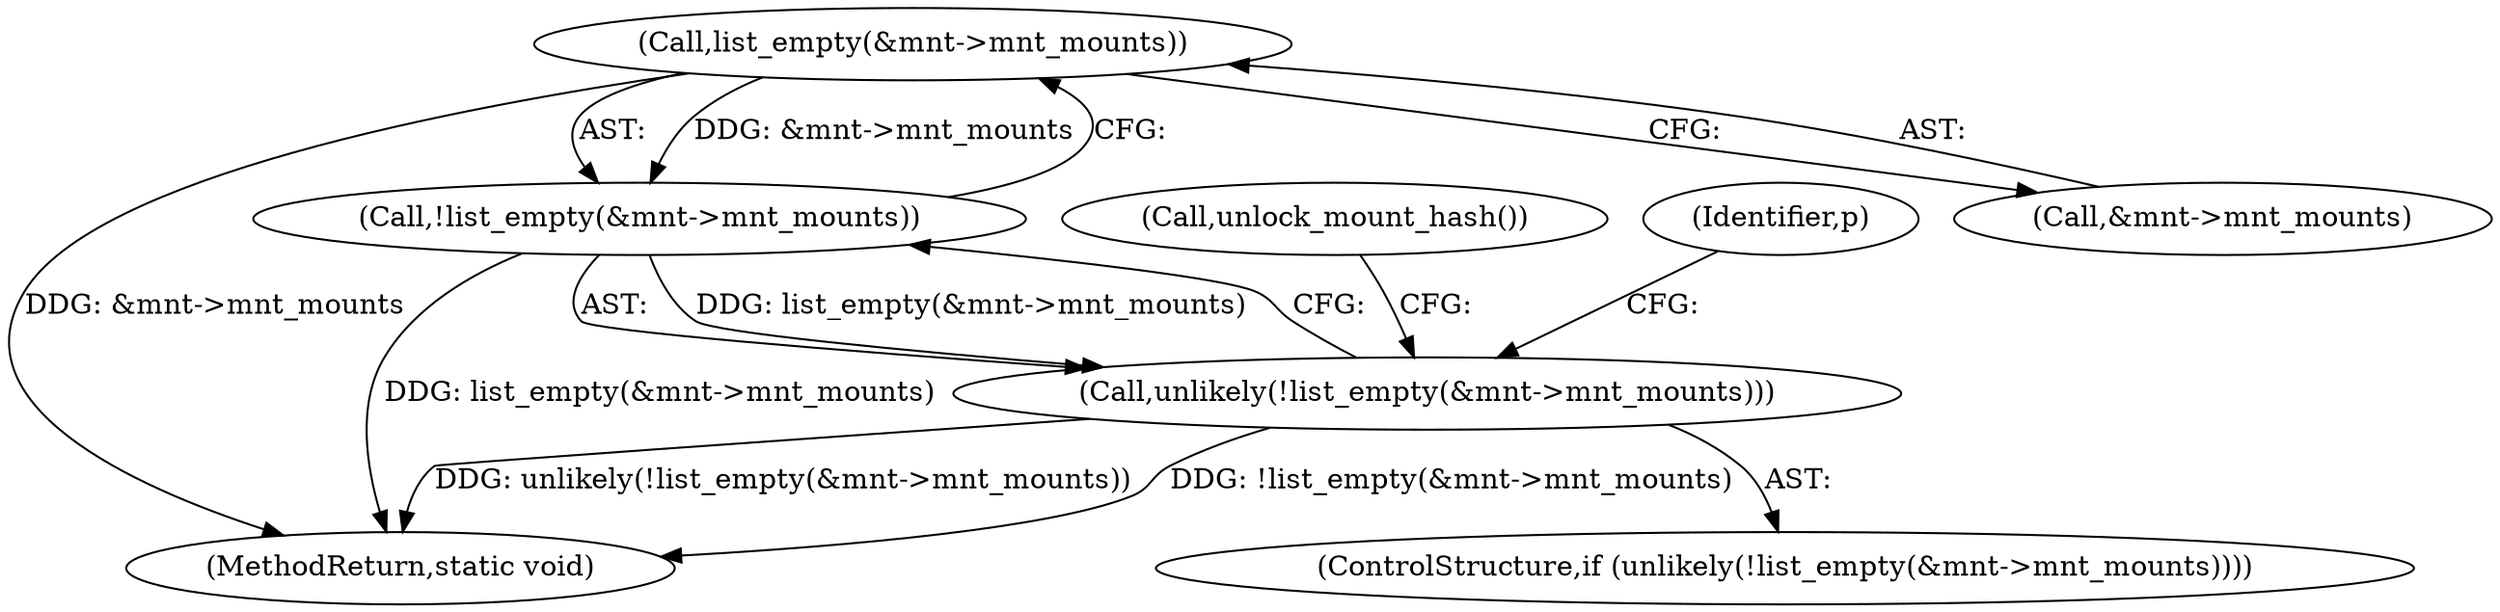 digraph "0_linux_ce07d891a0891d3c0d0c2d73d577490486b809e1_0@pointer" {
"1000154" [label="(Call,list_empty(&mnt->mnt_mounts))"];
"1000153" [label="(Call,!list_empty(&mnt->mnt_mounts))"];
"1000152" [label="(Call,unlikely(!list_empty(&mnt->mnt_mounts)))"];
"1000165" [label="(Call,unlock_mount_hash())"];
"1000164" [label="(Identifier,p)"];
"1000153" [label="(Call,!list_empty(&mnt->mnt_mounts))"];
"1000155" [label="(Call,&mnt->mnt_mounts)"];
"1000221" [label="(MethodReturn,static void)"];
"1000152" [label="(Call,unlikely(!list_empty(&mnt->mnt_mounts)))"];
"1000151" [label="(ControlStructure,if (unlikely(!list_empty(&mnt->mnt_mounts))))"];
"1000154" [label="(Call,list_empty(&mnt->mnt_mounts))"];
"1000154" -> "1000153"  [label="AST: "];
"1000154" -> "1000155"  [label="CFG: "];
"1000155" -> "1000154"  [label="AST: "];
"1000153" -> "1000154"  [label="CFG: "];
"1000154" -> "1000221"  [label="DDG: &mnt->mnt_mounts"];
"1000154" -> "1000153"  [label="DDG: &mnt->mnt_mounts"];
"1000153" -> "1000152"  [label="AST: "];
"1000152" -> "1000153"  [label="CFG: "];
"1000153" -> "1000221"  [label="DDG: list_empty(&mnt->mnt_mounts)"];
"1000153" -> "1000152"  [label="DDG: list_empty(&mnt->mnt_mounts)"];
"1000152" -> "1000151"  [label="AST: "];
"1000164" -> "1000152"  [label="CFG: "];
"1000165" -> "1000152"  [label="CFG: "];
"1000152" -> "1000221"  [label="DDG: unlikely(!list_empty(&mnt->mnt_mounts))"];
"1000152" -> "1000221"  [label="DDG: !list_empty(&mnt->mnt_mounts)"];
}
